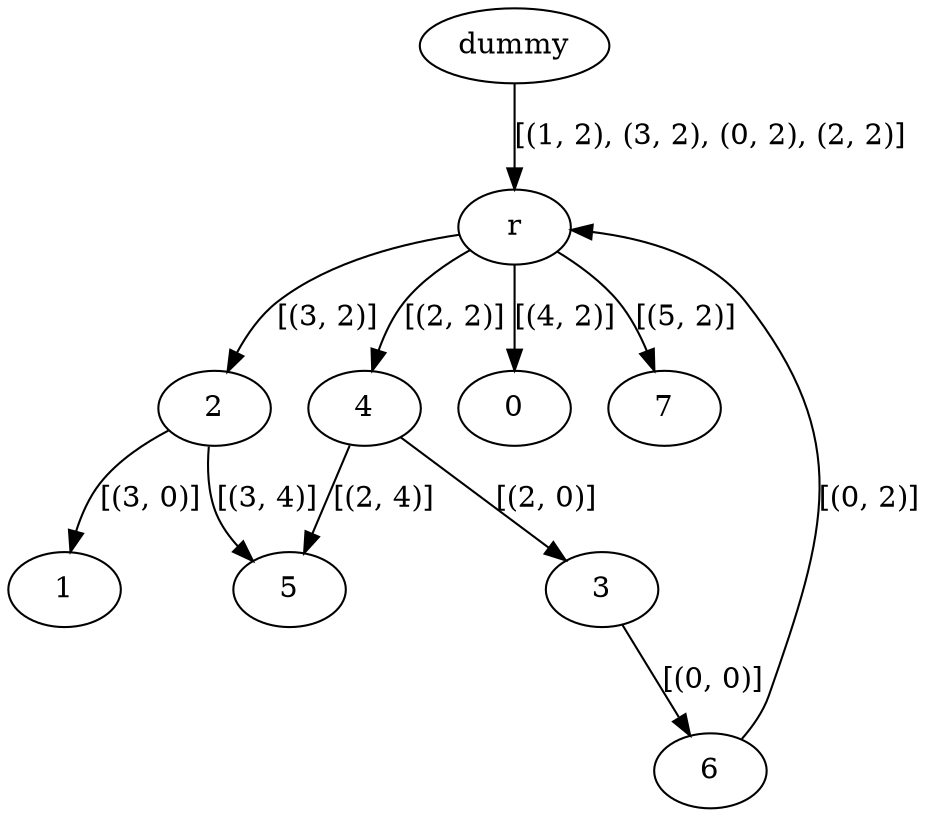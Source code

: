 digraph {
	dummy [label=dummy]
	dummy -> r [label="[(1, 2), (3, 2), (0, 2), (2, 2)]"]
	3 [label=3]
	3 -> 6 [label="[(0, 0)]"]
	2 [label=2]
	2 -> 1 [label="[(3, 0)]"]
	2 -> 5 [label="[(3, 4)]"]
	4 [label=4]
	4 -> 3 [label="[(2, 0)]"]
	4 -> 5 [label="[(2, 4)]"]
	6 [label=6]
	6 -> r [label="[(0, 2)]"]
	r [label=r]
	r -> 0 [label="[(4, 2)]"]
	r -> 2 [label="[(3, 2)]"]
	r -> 4 [label="[(2, 2)]"]
	r -> 7 [label="[(5, 2)]"]
}

